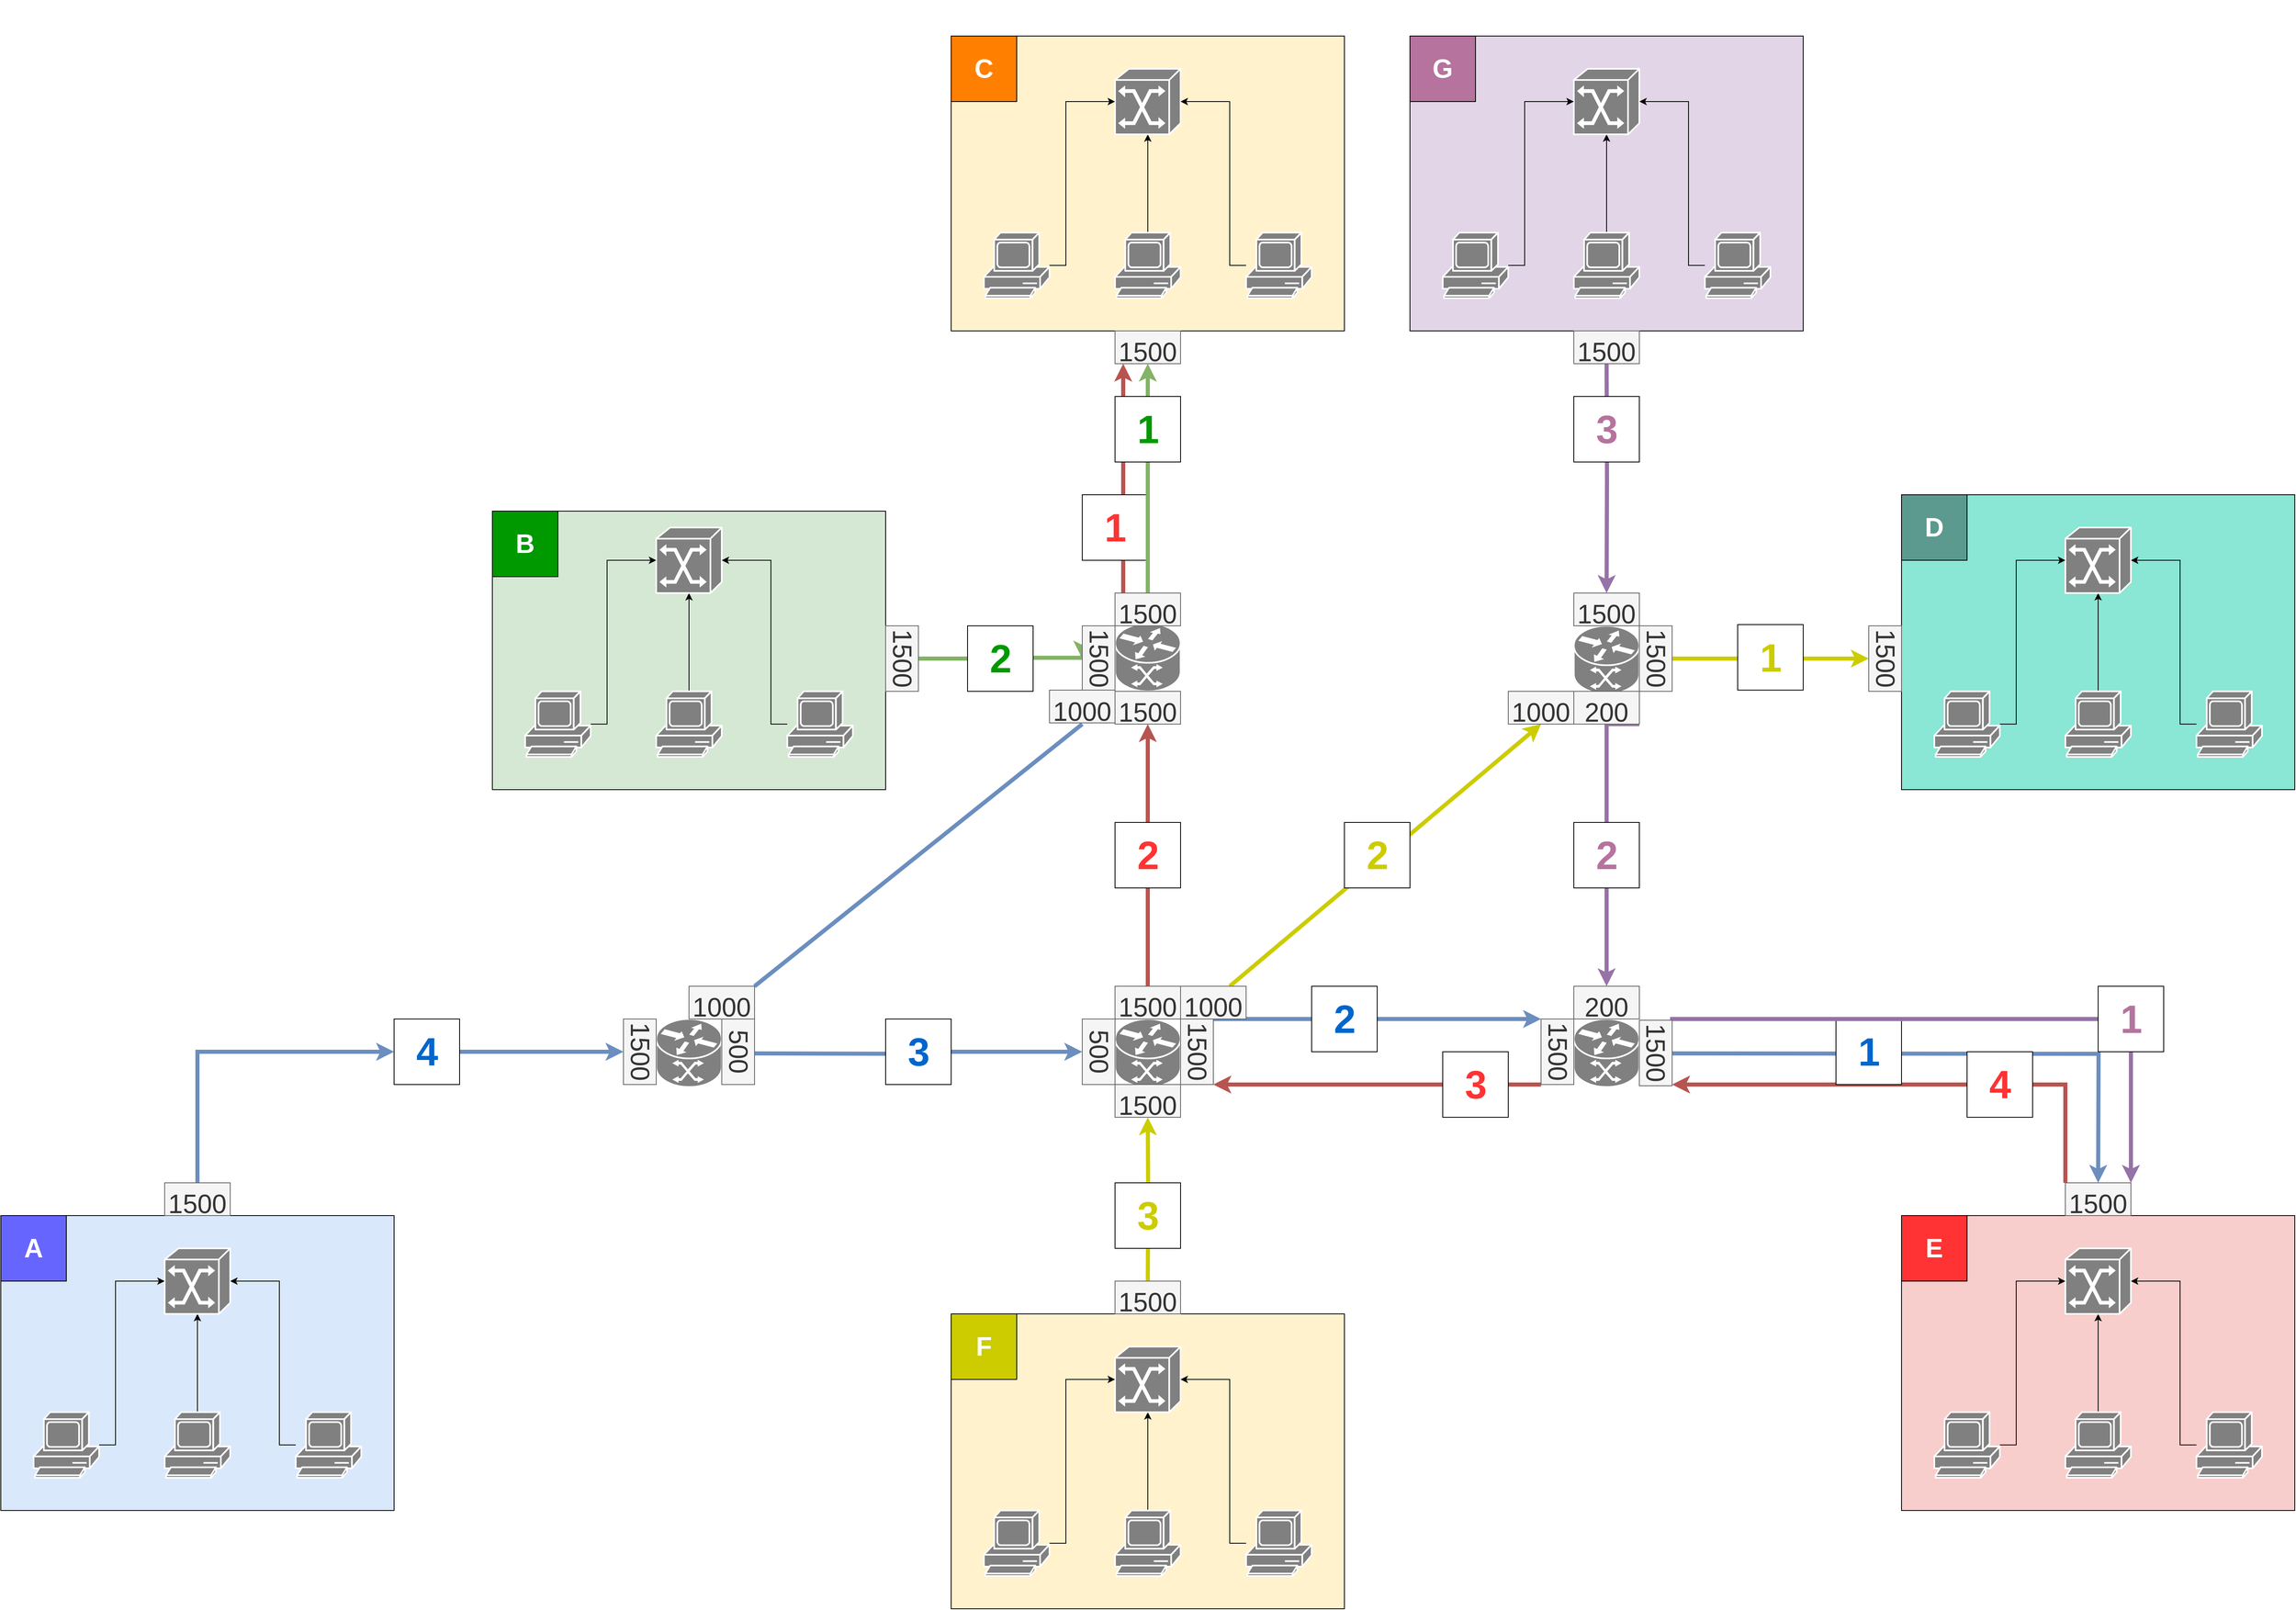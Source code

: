 <mxfile version="21.6.8" type="device">
  <diagram id="SBEfdyE0XhPzJmjpcf7U" name="Page-1">
    <mxGraphModel dx="3329" dy="3102" grid="1" gridSize="10" guides="1" tooltips="1" connect="1" arrows="1" fold="1" page="1" pageScale="1" pageWidth="1169" pageHeight="1654" math="1" shadow="0">
      <root>
        <mxCell id="0" />
        <mxCell id="1" parent="0" />
        <mxCell id="0-RnSp5-5QjJDLLLA93T-279" style="edgeStyle=orthogonalEdgeStyle;rounded=0;orthogonalLoop=1;jettySize=auto;html=1;entryX=0.5;entryY=1;entryDx=0;entryDy=0;strokeColor=#CCCC00;strokeWidth=5;fontSize=32;fontColor=#CCCC00;endArrow=classic;endFill=1;" parent="1" target="0-RnSp5-5QjJDLLLA93T-237" edge="1">
          <mxGeometry relative="1" as="geometry">
            <mxPoint x="400" y="440" as="sourcePoint" />
          </mxGeometry>
        </mxCell>
        <mxCell id="0-RnSp5-5QjJDLLLA93T-274" style="edgeStyle=orthogonalEdgeStyle;rounded=0;orthogonalLoop=1;jettySize=auto;html=1;exitX=1;exitY=1;exitDx=0;exitDy=0;entryX=1;entryY=0;entryDx=0;entryDy=0;strokeColor=#b85450;strokeWidth=5;fontSize=32;fontColor=#CCCC00;endArrow=classic;endFill=1;fillColor=#f8cecc;" parent="1" source="0-RnSp5-5QjJDLLLA93T-273" target="0-RnSp5-5QjJDLLLA93T-196" edge="1">
          <mxGeometry relative="1" as="geometry">
            <Array as="points">
              <mxPoint x="700" y="200" />
              <mxPoint x="700" y="200" />
            </Array>
          </mxGeometry>
        </mxCell>
        <mxCell id="0-RnSp5-5QjJDLLLA93T-215" style="edgeStyle=orthogonalEdgeStyle;rounded=0;orthogonalLoop=1;jettySize=auto;html=1;entryX=0;entryY=0.5;entryDx=0;entryDy=0;strokeWidth=5;fontSize=32;fontColor=#B5739D;fillColor=#dae8fc;strokeColor=#6c8ebf;" parent="1" target="0-RnSp5-5QjJDLLLA93T-82" edge="1">
          <mxGeometry relative="1" as="geometry">
            <mxPoint x="-760" y="320" as="sourcePoint" />
            <Array as="points">
              <mxPoint x="-760" y="160" />
            </Array>
          </mxGeometry>
        </mxCell>
        <mxCell id="0-RnSp5-5QjJDLLLA93T-32" value="" style="rounded=0;whiteSpace=wrap;html=1;strokeColor=#000000;fillColor=#dae8fc;" parent="1" vertex="1">
          <mxGeometry x="-1000" y="360" width="480" height="360" as="geometry" />
        </mxCell>
        <mxCell id="0-RnSp5-5QjJDLLLA93T-216" style="edgeStyle=orthogonalEdgeStyle;rounded=0;orthogonalLoop=1;jettySize=auto;html=1;entryX=0.5;entryY=1;entryDx=0;entryDy=0;strokeWidth=5;fontSize=32;fontColor=#B5739D;fillColor=#dae8fc;strokeColor=#6c8ebf;" parent="1" source="0-RnSp5-5QjJDLLLA93T-82" target="0-RnSp5-5QjJDLLLA93T-214" edge="1">
          <mxGeometry relative="1" as="geometry" />
        </mxCell>
        <mxCell id="0-RnSp5-5QjJDLLLA93T-82" value="" style="rounded=0;whiteSpace=wrap;html=1;fontSize=48;" parent="1" vertex="1">
          <mxGeometry x="-520" y="120" width="80" height="80" as="geometry" />
        </mxCell>
        <mxCell id="0-RnSp5-5QjJDLLLA93T-13" style="edgeStyle=orthogonalEdgeStyle;rounded=0;orthogonalLoop=1;jettySize=auto;html=1;entryX=0.5;entryY=1;entryDx=0;entryDy=0;entryPerimeter=0;" parent="1" source="0-RnSp5-5QjJDLLLA93T-8" target="0-RnSp5-5QjJDLLLA93T-10" edge="1">
          <mxGeometry relative="1" as="geometry" />
        </mxCell>
        <mxCell id="0-RnSp5-5QjJDLLLA93T-8" value="" style="shape=mxgraph.cisco.computers_and_peripherals.pc;sketch=0;html=1;pointerEvents=1;dashed=0;fillColor=#808080;strokeColor=#ffffff;strokeWidth=2;verticalLabelPosition=bottom;verticalAlign=top;align=center;outlineConnect=0;" parent="1" vertex="1">
          <mxGeometry x="-800" y="600" width="80" height="80" as="geometry" />
        </mxCell>
        <mxCell id="0-RnSp5-5QjJDLLLA93T-15" style="edgeStyle=orthogonalEdgeStyle;rounded=0;orthogonalLoop=1;jettySize=auto;html=1;fillColor=#dae8fc;strokeColor=#6c8ebf;strokeWidth=5;entryX=0.5;entryY=1;entryDx=0;entryDy=0;" parent="1" target="0-RnSp5-5QjJDLLLA93T-219" edge="1">
          <mxGeometry relative="1" as="geometry">
            <mxPoint x="-80" y="162" as="sourcePoint" />
            <mxPoint x="320" y="160" as="targetPoint" />
          </mxGeometry>
        </mxCell>
        <mxCell id="0-RnSp5-5QjJDLLLA93T-9" value="" style="shape=mxgraph.cisco.routers.atm_router;sketch=0;html=1;pointerEvents=1;dashed=0;fillColor=#808080;strokeColor=#ffffff;strokeWidth=2;verticalLabelPosition=bottom;verticalAlign=top;align=center;outlineConnect=0;" parent="1" vertex="1">
          <mxGeometry x="-200" y="120" width="80" height="83" as="geometry" />
        </mxCell>
        <mxCell id="0-RnSp5-5QjJDLLLA93T-10" value="" style="shape=mxgraph.cisco.switches.atm_switch;sketch=0;html=1;pointerEvents=1;dashed=0;fillColor=#808080;strokeColor=#ffffff;strokeWidth=2;verticalLabelPosition=bottom;verticalAlign=top;align=center;outlineConnect=0;" parent="1" vertex="1">
          <mxGeometry x="-800" y="400" width="80" height="80" as="geometry" />
        </mxCell>
        <mxCell id="0-RnSp5-5QjJDLLLA93T-14" value="" style="shape=mxgraph.cisco.routers.atm_router;sketch=0;html=1;pointerEvents=1;dashed=0;fillColor=#808080;strokeColor=#ffffff;strokeWidth=2;verticalLabelPosition=bottom;verticalAlign=top;align=center;outlineConnect=0;" parent="1" vertex="1">
          <mxGeometry x="360" y="120" width="80" height="83" as="geometry" />
        </mxCell>
        <mxCell id="0-RnSp5-5QjJDLLLA93T-20" value="" style="shape=mxgraph.cisco.routers.atm_router;sketch=0;html=1;pointerEvents=1;dashed=0;fillColor=#808080;strokeColor=#ffffff;strokeWidth=2;verticalLabelPosition=bottom;verticalAlign=top;align=center;outlineConnect=0;" parent="1" vertex="1">
          <mxGeometry x="920" y="120" width="80" height="83" as="geometry" />
        </mxCell>
        <mxCell id="0-RnSp5-5QjJDLLLA93T-29" style="edgeStyle=orthogonalEdgeStyle;rounded=0;orthogonalLoop=1;jettySize=auto;html=1;entryX=1;entryY=0.5;entryDx=0;entryDy=0;entryPerimeter=0;" parent="1" source="0-RnSp5-5QjJDLLLA93T-28" target="0-RnSp5-5QjJDLLLA93T-10" edge="1">
          <mxGeometry relative="1" as="geometry">
            <Array as="points">
              <mxPoint x="-660" y="640" />
              <mxPoint x="-660" y="440" />
            </Array>
          </mxGeometry>
        </mxCell>
        <mxCell id="0-RnSp5-5QjJDLLLA93T-28" value="" style="shape=mxgraph.cisco.computers_and_peripherals.pc;sketch=0;html=1;pointerEvents=1;dashed=0;fillColor=#808080;strokeColor=#ffffff;strokeWidth=2;verticalLabelPosition=bottom;verticalAlign=top;align=center;outlineConnect=0;" parent="1" vertex="1">
          <mxGeometry x="-640" y="600" width="80" height="80" as="geometry" />
        </mxCell>
        <mxCell id="0-RnSp5-5QjJDLLLA93T-30" style="edgeStyle=orthogonalEdgeStyle;rounded=0;orthogonalLoop=1;jettySize=auto;html=1;entryX=0;entryY=0.5;entryDx=0;entryDy=0;entryPerimeter=0;" parent="1" source="0-RnSp5-5QjJDLLLA93T-31" target="0-RnSp5-5QjJDLLLA93T-10" edge="1">
          <mxGeometry relative="1" as="geometry">
            <mxPoint x="-1040.0" y="440" as="targetPoint" />
            <Array as="points">
              <mxPoint x="-860" y="640" />
              <mxPoint x="-860" y="440" />
            </Array>
          </mxGeometry>
        </mxCell>
        <mxCell id="0-RnSp5-5QjJDLLLA93T-31" value="" style="shape=mxgraph.cisco.computers_and_peripherals.pc;sketch=0;html=1;pointerEvents=1;dashed=0;fillColor=#808080;strokeColor=#ffffff;strokeWidth=2;verticalLabelPosition=bottom;verticalAlign=top;align=center;outlineConnect=0;" parent="1" vertex="1">
          <mxGeometry x="-960" y="600" width="80" height="80" as="geometry" />
        </mxCell>
        <mxCell id="0-RnSp5-5QjJDLLLA93T-33" value="&lt;font color=&quot;#ffffff&quot; style=&quot;font-size: 32px;&quot;&gt;&lt;b&gt;A&lt;/b&gt;&lt;/font&gt;" style="rounded=0;whiteSpace=wrap;html=1;strokeColor=#000000;fillColor=#6666FF;" parent="1" vertex="1">
          <mxGeometry x="-1000" y="360" width="80" height="80" as="geometry" />
        </mxCell>
        <mxCell id="0-RnSp5-5QjJDLLLA93T-35" value="R" style="text;html=1;strokeColor=none;fillColor=none;align=center;verticalAlign=middle;whiteSpace=wrap;rounded=0;fontSize=32;fontColor=#FFFFFF;" parent="1" vertex="1">
          <mxGeometry x="-110" y="-540" width="60" height="30" as="geometry" />
        </mxCell>
        <mxCell id="0-RnSp5-5QjJDLLLA93T-185" style="edgeStyle=orthogonalEdgeStyle;rounded=0;orthogonalLoop=1;jettySize=auto;html=1;strokeWidth=5;fontSize=32;fontColor=#000000;fillColor=#d5e8d4;strokeColor=#82b366;exitX=0.5;exitY=0;exitDx=0;exitDy=0;" parent="1" source="0-RnSp5-5QjJDLLLA93T-283" edge="1">
          <mxGeometry relative="1" as="geometry">
            <mxPoint x="130" y="-320" as="sourcePoint" />
            <mxPoint x="320" y="-320" as="targetPoint" />
            <Array as="points">
              <mxPoint x="220" y="-320" />
              <mxPoint x="320" y="-321" />
            </Array>
          </mxGeometry>
        </mxCell>
        <mxCell id="0-RnSp5-5QjJDLLLA93T-41" value="" style="rounded=0;whiteSpace=wrap;html=1;strokeColor=#000000;fillColor=#d5e8d4;" parent="1" vertex="1">
          <mxGeometry x="-400" y="-500" width="480" height="340" as="geometry" />
        </mxCell>
        <mxCell id="0-RnSp5-5QjJDLLLA93T-42" style="edgeStyle=orthogonalEdgeStyle;rounded=0;orthogonalLoop=1;jettySize=auto;html=1;entryX=0.5;entryY=1;entryDx=0;entryDy=0;entryPerimeter=0;" parent="1" source="0-RnSp5-5QjJDLLLA93T-43" target="0-RnSp5-5QjJDLLLA93T-44" edge="1">
          <mxGeometry relative="1" as="geometry" />
        </mxCell>
        <mxCell id="0-RnSp5-5QjJDLLLA93T-43" value="" style="shape=mxgraph.cisco.computers_and_peripherals.pc;sketch=0;html=1;pointerEvents=1;dashed=0;fillColor=#808080;strokeColor=#ffffff;strokeWidth=2;verticalLabelPosition=bottom;verticalAlign=top;align=center;outlineConnect=0;" parent="1" vertex="1">
          <mxGeometry x="-200" y="-280" width="80" height="80" as="geometry" />
        </mxCell>
        <mxCell id="0-RnSp5-5QjJDLLLA93T-44" value="" style="shape=mxgraph.cisco.switches.atm_switch;sketch=0;html=1;pointerEvents=1;dashed=0;fillColor=#808080;strokeColor=#ffffff;strokeWidth=2;verticalLabelPosition=bottom;verticalAlign=top;align=center;outlineConnect=0;" parent="1" vertex="1">
          <mxGeometry x="-200" y="-480" width="80" height="80" as="geometry" />
        </mxCell>
        <mxCell id="0-RnSp5-5QjJDLLLA93T-45" style="edgeStyle=orthogonalEdgeStyle;rounded=0;orthogonalLoop=1;jettySize=auto;html=1;entryX=1;entryY=0.5;entryDx=0;entryDy=0;entryPerimeter=0;" parent="1" source="0-RnSp5-5QjJDLLLA93T-46" target="0-RnSp5-5QjJDLLLA93T-44" edge="1">
          <mxGeometry relative="1" as="geometry">
            <Array as="points">
              <mxPoint x="-60" y="-240" />
              <mxPoint x="-60" y="-440" />
            </Array>
          </mxGeometry>
        </mxCell>
        <mxCell id="0-RnSp5-5QjJDLLLA93T-46" value="" style="shape=mxgraph.cisco.computers_and_peripherals.pc;sketch=0;html=1;pointerEvents=1;dashed=0;fillColor=#808080;strokeColor=#ffffff;strokeWidth=2;verticalLabelPosition=bottom;verticalAlign=top;align=center;outlineConnect=0;" parent="1" vertex="1">
          <mxGeometry x="-40" y="-280" width="80" height="80" as="geometry" />
        </mxCell>
        <mxCell id="0-RnSp5-5QjJDLLLA93T-47" style="edgeStyle=orthogonalEdgeStyle;rounded=0;orthogonalLoop=1;jettySize=auto;html=1;entryX=0;entryY=0.5;entryDx=0;entryDy=0;entryPerimeter=0;" parent="1" source="0-RnSp5-5QjJDLLLA93T-48" target="0-RnSp5-5QjJDLLLA93T-44" edge="1">
          <mxGeometry relative="1" as="geometry">
            <mxPoint x="-440.0" y="-440" as="targetPoint" />
            <Array as="points">
              <mxPoint x="-260" y="-240" />
              <mxPoint x="-260" y="-440" />
            </Array>
          </mxGeometry>
        </mxCell>
        <mxCell id="0-RnSp5-5QjJDLLLA93T-48" value="" style="shape=mxgraph.cisco.computers_and_peripherals.pc;sketch=0;html=1;pointerEvents=1;dashed=0;fillColor=#808080;strokeColor=#ffffff;strokeWidth=2;verticalLabelPosition=bottom;verticalAlign=top;align=center;outlineConnect=0;" parent="1" vertex="1">
          <mxGeometry x="-360" y="-280" width="80" height="80" as="geometry" />
        </mxCell>
        <mxCell id="0-RnSp5-5QjJDLLLA93T-49" value="&lt;font color=&quot;#ffffff&quot; style=&quot;font-size: 32px;&quot;&gt;&lt;b&gt;B&lt;/b&gt;&lt;/font&gt;" style="rounded=0;whiteSpace=wrap;html=1;strokeColor=#000000;fillColor=#009900;" parent="1" vertex="1">
          <mxGeometry x="-400" y="-500" width="80" height="80" as="geometry" />
        </mxCell>
        <mxCell id="0-RnSp5-5QjJDLLLA93T-64" value="" style="rounded=0;whiteSpace=wrap;html=1;strokeColor=default;fillColor=#f8cecc;" parent="1" vertex="1">
          <mxGeometry x="1320" y="360" width="480" height="360" as="geometry" />
        </mxCell>
        <mxCell id="0-RnSp5-5QjJDLLLA93T-65" style="edgeStyle=orthogonalEdgeStyle;rounded=0;orthogonalLoop=1;jettySize=auto;html=1;entryX=0.5;entryY=1;entryDx=0;entryDy=0;entryPerimeter=0;" parent="1" source="0-RnSp5-5QjJDLLLA93T-66" target="0-RnSp5-5QjJDLLLA93T-67" edge="1">
          <mxGeometry relative="1" as="geometry" />
        </mxCell>
        <mxCell id="0-RnSp5-5QjJDLLLA93T-66" value="" style="shape=mxgraph.cisco.computers_and_peripherals.pc;sketch=0;html=1;pointerEvents=1;dashed=0;fillColor=#808080;strokeColor=#ffffff;strokeWidth=2;verticalLabelPosition=bottom;verticalAlign=top;align=center;outlineConnect=0;" parent="1" vertex="1">
          <mxGeometry x="1520" y="600" width="80" height="80" as="geometry" />
        </mxCell>
        <mxCell id="0-RnSp5-5QjJDLLLA93T-97" style="edgeStyle=orthogonalEdgeStyle;rounded=0;orthogonalLoop=1;jettySize=auto;html=1;strokeWidth=5;fontSize=48;fontColor=#009900;fillColor=#f8cecc;strokeColor=#b85450;" parent="1" edge="1">
          <mxGeometry relative="1" as="geometry">
            <mxPoint x="1040" y="200" as="targetPoint" />
            <mxPoint x="1520" y="320" as="sourcePoint" />
            <Array as="points">
              <mxPoint x="1520" y="200" />
            </Array>
          </mxGeometry>
        </mxCell>
        <mxCell id="0-RnSp5-5QjJDLLLA93T-67" value="" style="shape=mxgraph.cisco.switches.atm_switch;sketch=0;html=1;pointerEvents=1;dashed=0;fillColor=#808080;strokeColor=#ffffff;strokeWidth=2;verticalLabelPosition=bottom;verticalAlign=top;align=center;outlineConnect=0;" parent="1" vertex="1">
          <mxGeometry x="1520" y="400" width="80" height="80" as="geometry" />
        </mxCell>
        <mxCell id="0-RnSp5-5QjJDLLLA93T-68" style="edgeStyle=orthogonalEdgeStyle;rounded=0;orthogonalLoop=1;jettySize=auto;html=1;entryX=1;entryY=0.5;entryDx=0;entryDy=0;entryPerimeter=0;" parent="1" source="0-RnSp5-5QjJDLLLA93T-69" target="0-RnSp5-5QjJDLLLA93T-67" edge="1">
          <mxGeometry relative="1" as="geometry">
            <Array as="points">
              <mxPoint x="1660" y="640" />
              <mxPoint x="1660" y="440" />
            </Array>
          </mxGeometry>
        </mxCell>
        <mxCell id="0-RnSp5-5QjJDLLLA93T-69" value="" style="shape=mxgraph.cisco.computers_and_peripherals.pc;sketch=0;html=1;pointerEvents=1;dashed=0;fillColor=#808080;strokeColor=#ffffff;strokeWidth=2;verticalLabelPosition=bottom;verticalAlign=top;align=center;outlineConnect=0;" parent="1" vertex="1">
          <mxGeometry x="1680" y="600" width="80" height="80" as="geometry" />
        </mxCell>
        <mxCell id="0-RnSp5-5QjJDLLLA93T-70" style="edgeStyle=orthogonalEdgeStyle;rounded=0;orthogonalLoop=1;jettySize=auto;html=1;entryX=0;entryY=0.5;entryDx=0;entryDy=0;entryPerimeter=0;" parent="1" source="0-RnSp5-5QjJDLLLA93T-71" target="0-RnSp5-5QjJDLLLA93T-67" edge="1">
          <mxGeometry relative="1" as="geometry">
            <mxPoint x="1280.0" y="440" as="targetPoint" />
            <Array as="points">
              <mxPoint x="1460" y="640" />
              <mxPoint x="1460" y="440" />
            </Array>
          </mxGeometry>
        </mxCell>
        <mxCell id="0-RnSp5-5QjJDLLLA93T-71" value="" style="shape=mxgraph.cisco.computers_and_peripherals.pc;sketch=0;html=1;pointerEvents=1;dashed=0;fillColor=#808080;strokeColor=#ffffff;strokeWidth=2;verticalLabelPosition=bottom;verticalAlign=top;align=center;outlineConnect=0;" parent="1" vertex="1">
          <mxGeometry x="1360" y="600" width="80" height="80" as="geometry" />
        </mxCell>
        <mxCell id="0-RnSp5-5QjJDLLLA93T-72" value="&lt;font color=&quot;#ffffff&quot; style=&quot;font-size: 32px;&quot;&gt;&lt;b&gt;E&lt;/b&gt;&lt;/font&gt;" style="rounded=0;whiteSpace=wrap;html=1;strokeColor=#000000;fillColor=#FF3333;" parent="1" vertex="1">
          <mxGeometry x="1320" y="360" width="80" height="80" as="geometry" />
        </mxCell>
        <mxCell id="0-RnSp5-5QjJDLLLA93T-74" style="edgeStyle=orthogonalEdgeStyle;rounded=0;orthogonalLoop=1;jettySize=auto;html=1;fontSize=24;fontColor=#000000;strokeWidth=5;fillColor=#dae8fc;strokeColor=#6c8ebf;" parent="1" edge="1">
          <mxGeometry relative="1" as="geometry">
            <mxPoint x="1040" y="162" as="sourcePoint" />
            <mxPoint x="1560" y="320" as="targetPoint" />
          </mxGeometry>
        </mxCell>
        <mxCell id="0-RnSp5-5QjJDLLLA93T-81" value="&lt;font color=&quot;#0066cc&quot; style=&quot;font-size: 48px;&quot;&gt;&lt;b&gt;4&lt;/b&gt;&lt;/font&gt;" style="text;html=1;align=center;verticalAlign=middle;resizable=0;points=[];autosize=1;strokeColor=none;fillColor=none;fontSize=24;fontColor=#000000;" parent="1" vertex="1">
          <mxGeometry x="-505" y="125" width="50" height="70" as="geometry" />
        </mxCell>
        <mxCell id="0-RnSp5-5QjJDLLLA93T-85" value="" style="rounded=0;whiteSpace=wrap;html=1;fontSize=48;" parent="1" vertex="1">
          <mxGeometry x="80" y="120" width="80" height="80" as="geometry" />
        </mxCell>
        <mxCell id="0-RnSp5-5QjJDLLLA93T-86" value="&lt;font color=&quot;#0066cc&quot; style=&quot;font-size: 48px;&quot;&gt;&lt;b&gt;3&lt;/b&gt;&lt;/font&gt;" style="text;html=1;align=center;verticalAlign=middle;resizable=0;points=[];autosize=1;strokeColor=none;fillColor=none;fontSize=24;fontColor=#000000;" parent="1" vertex="1">
          <mxGeometry x="95" y="125" width="50" height="70" as="geometry" />
        </mxCell>
        <mxCell id="0-RnSp5-5QjJDLLLA93T-106" value="" style="group" parent="1" vertex="1" connectable="0">
          <mxGeometry x="1400" y="160" width="80" height="80" as="geometry" />
        </mxCell>
        <mxCell id="0-RnSp5-5QjJDLLLA93T-107" value="" style="rounded=0;whiteSpace=wrap;html=1;fontSize=48;" parent="0-RnSp5-5QjJDLLLA93T-106" vertex="1">
          <mxGeometry width="80" height="80" as="geometry" />
        </mxCell>
        <mxCell id="0-RnSp5-5QjJDLLLA93T-108" value="&lt;font color=&quot;#ff3333&quot; style=&quot;font-size: 48px;&quot;&gt;&lt;b style=&quot;&quot;&gt;4&lt;/b&gt;&lt;/font&gt;" style="text;html=1;align=center;verticalAlign=middle;resizable=0;points=[];autosize=1;strokeColor=none;fillColor=none;fontSize=24;fontColor=#000000;" parent="0-RnSp5-5QjJDLLLA93T-106" vertex="1">
          <mxGeometry x="15" y="5" width="50" height="70" as="geometry" />
        </mxCell>
        <mxCell id="0-RnSp5-5QjJDLLLA93T-109" value="" style="group" parent="1" vertex="1" connectable="0">
          <mxGeometry x="760" y="160" width="80" height="80" as="geometry" />
        </mxCell>
        <mxCell id="0-RnSp5-5QjJDLLLA93T-110" value="" style="rounded=0;whiteSpace=wrap;html=1;fontSize=48;" parent="0-RnSp5-5QjJDLLLA93T-109" vertex="1">
          <mxGeometry width="80" height="80" as="geometry" />
        </mxCell>
        <mxCell id="0-RnSp5-5QjJDLLLA93T-111" value="&lt;font color=&quot;#ff3333&quot; style=&quot;font-size: 48px;&quot;&gt;&lt;b style=&quot;&quot;&gt;3&lt;/b&gt;&lt;/font&gt;" style="text;html=1;align=center;verticalAlign=middle;resizable=0;points=[];autosize=1;strokeColor=none;fillColor=none;fontSize=24;fontColor=#000000;" parent="0-RnSp5-5QjJDLLLA93T-109" vertex="1">
          <mxGeometry x="15" y="5" width="50" height="70" as="geometry" />
        </mxCell>
        <mxCell id="0-RnSp5-5QjJDLLLA93T-285" style="edgeStyle=orthogonalEdgeStyle;rounded=0;orthogonalLoop=1;jettySize=auto;html=1;strokeColor=#9673a6;strokeWidth=5;fontSize=32;fontColor=#CCCC00;endArrow=classic;endFill=1;fillColor=#e1d5e7;" parent="1" target="0-RnSp5-5QjJDLLLA93T-199" edge="1">
          <mxGeometry relative="1" as="geometry">
            <mxPoint x="960" y="-680" as="sourcePoint" />
          </mxGeometry>
        </mxCell>
        <mxCell id="0-RnSp5-5QjJDLLLA93T-115" value="" style="rounded=0;whiteSpace=wrap;html=1;strokeColor=#000000;fillColor=#e1d5e7;" parent="1" vertex="1">
          <mxGeometry x="720" y="-1080" width="480" height="360" as="geometry" />
        </mxCell>
        <mxCell id="0-RnSp5-5QjJDLLLA93T-123" value="&lt;font color=&quot;#ffffff&quot; style=&quot;font-size: 32px;&quot;&gt;&lt;b&gt;G&lt;/b&gt;&lt;/font&gt;" style="rounded=0;whiteSpace=wrap;html=1;strokeColor=#000000;fillColor=#B5739D;" parent="1" vertex="1">
          <mxGeometry x="720" y="-1080" width="80" height="80" as="geometry" />
        </mxCell>
        <mxCell id="0-RnSp5-5QjJDLLLA93T-91" value="" style="rounded=0;whiteSpace=wrap;html=1;fontSize=48;" parent="1" vertex="1">
          <mxGeometry x="1240" y="120" width="80" height="80" as="geometry" />
        </mxCell>
        <mxCell id="0-RnSp5-5QjJDLLLA93T-92" value="&lt;font color=&quot;#0066cc&quot; style=&quot;font-size: 48px;&quot;&gt;&lt;b&gt;1&lt;/b&gt;&lt;/font&gt;" style="text;html=1;align=center;verticalAlign=middle;resizable=0;points=[];autosize=1;strokeColor=none;fillColor=none;fontSize=24;fontColor=#000000;" parent="1" vertex="1">
          <mxGeometry x="1255" y="125" width="50" height="70" as="geometry" />
        </mxCell>
        <mxCell id="0-RnSp5-5QjJDLLLA93T-153" value="500" style="rounded=0;whiteSpace=wrap;html=1;strokeColor=#666666;fontSize=32;fontColor=#333333;fillColor=#f5f5f5;rotation=90;" parent="1" vertex="1">
          <mxGeometry x="-140" y="140" width="80" height="40" as="geometry" />
        </mxCell>
        <mxCell id="0-RnSp5-5QjJDLLLA93T-175" style="edgeStyle=orthogonalEdgeStyle;rounded=0;orthogonalLoop=1;jettySize=auto;html=1;strokeWidth=5;fontSize=32;fontColor=#000000;fillColor=#f8cecc;strokeColor=#b85450;" parent="1" edge="1">
          <mxGeometry relative="1" as="geometry">
            <mxPoint x="400" y="80" as="sourcePoint" />
            <mxPoint x="400" y="-240" as="targetPoint" />
            <Array as="points">
              <mxPoint x="400" y="-160" />
            </Array>
          </mxGeometry>
        </mxCell>
        <mxCell id="0-RnSp5-5QjJDLLLA93T-156" value="&lt;span style=&quot;font-size: 48px;&quot;&gt;&lt;span style=&quot;font-size: 32px;&quot;&gt;1500&lt;/span&gt;&lt;/span&gt;" style="rounded=0;whiteSpace=wrap;html=1;fontSize=24;fillColor=#f5f5f5;fontColor=#333333;strokeColor=#666666;" parent="1" vertex="1">
          <mxGeometry x="360" y="80" width="80" height="40" as="geometry" />
        </mxCell>
        <mxCell id="0-RnSp5-5QjJDLLLA93T-176" style="edgeStyle=orthogonalEdgeStyle;rounded=0;orthogonalLoop=1;jettySize=auto;html=1;strokeWidth=5;fontSize=32;fontColor=#000000;fillColor=#f8cecc;strokeColor=#b85450;" parent="1" edge="1">
          <mxGeometry relative="1" as="geometry">
            <mxPoint x="370" y="-400" as="sourcePoint" />
            <mxPoint x="370" y="-680" as="targetPoint" />
          </mxGeometry>
        </mxCell>
        <mxCell id="0-RnSp5-5QjJDLLLA93T-163" value="" style="shape=mxgraph.cisco.routers.atm_router;sketch=0;html=1;pointerEvents=1;dashed=0;fillColor=#808080;strokeColor=#ffffff;strokeWidth=2;verticalLabelPosition=bottom;verticalAlign=top;align=center;outlineConnect=0;" parent="1" vertex="1">
          <mxGeometry x="360" y="-363" width="80" height="83" as="geometry" />
        </mxCell>
        <mxCell id="0-RnSp5-5QjJDLLLA93T-164" value="R" style="text;html=1;strokeColor=none;fillColor=none;align=center;verticalAlign=middle;whiteSpace=wrap;rounded=0;fontSize=32;fontColor=#FFFFFF;" parent="1" vertex="1">
          <mxGeometry x="410" y="-1120" width="60" height="30" as="geometry" />
        </mxCell>
        <mxCell id="0-RnSp5-5QjJDLLLA93T-165" value="" style="rounded=0;whiteSpace=wrap;html=1;strokeColor=#000000;fillColor=#fff2cc;" parent="1" vertex="1">
          <mxGeometry x="160" y="-1080" width="480" height="360" as="geometry" />
        </mxCell>
        <mxCell id="0-RnSp5-5QjJDLLLA93T-166" style="edgeStyle=orthogonalEdgeStyle;rounded=0;orthogonalLoop=1;jettySize=auto;html=1;entryX=0.5;entryY=1;entryDx=0;entryDy=0;entryPerimeter=0;" parent="1" source="0-RnSp5-5QjJDLLLA93T-167" target="0-RnSp5-5QjJDLLLA93T-168" edge="1">
          <mxGeometry relative="1" as="geometry" />
        </mxCell>
        <mxCell id="0-RnSp5-5QjJDLLLA93T-167" value="" style="shape=mxgraph.cisco.computers_and_peripherals.pc;sketch=0;html=1;pointerEvents=1;dashed=0;fillColor=#808080;strokeColor=#ffffff;strokeWidth=2;verticalLabelPosition=bottom;verticalAlign=top;align=center;outlineConnect=0;" parent="1" vertex="1">
          <mxGeometry x="360" y="-840" width="80" height="80" as="geometry" />
        </mxCell>
        <mxCell id="0-RnSp5-5QjJDLLLA93T-168" value="" style="shape=mxgraph.cisco.switches.atm_switch;sketch=0;html=1;pointerEvents=1;dashed=0;fillColor=#808080;strokeColor=#ffffff;strokeWidth=2;verticalLabelPosition=bottom;verticalAlign=top;align=center;outlineConnect=0;" parent="1" vertex="1">
          <mxGeometry x="360" y="-1040" width="80" height="80" as="geometry" />
        </mxCell>
        <mxCell id="0-RnSp5-5QjJDLLLA93T-169" style="edgeStyle=orthogonalEdgeStyle;rounded=0;orthogonalLoop=1;jettySize=auto;html=1;entryX=1;entryY=0.5;entryDx=0;entryDy=0;entryPerimeter=0;" parent="1" source="0-RnSp5-5QjJDLLLA93T-170" target="0-RnSp5-5QjJDLLLA93T-168" edge="1">
          <mxGeometry relative="1" as="geometry">
            <Array as="points">
              <mxPoint x="500" y="-800" />
              <mxPoint x="500" y="-1000" />
            </Array>
          </mxGeometry>
        </mxCell>
        <mxCell id="0-RnSp5-5QjJDLLLA93T-170" value="" style="shape=mxgraph.cisco.computers_and_peripherals.pc;sketch=0;html=1;pointerEvents=1;dashed=0;fillColor=#808080;strokeColor=#ffffff;strokeWidth=2;verticalLabelPosition=bottom;verticalAlign=top;align=center;outlineConnect=0;" parent="1" vertex="1">
          <mxGeometry x="520" y="-840" width="80" height="80" as="geometry" />
        </mxCell>
        <mxCell id="0-RnSp5-5QjJDLLLA93T-171" style="edgeStyle=orthogonalEdgeStyle;rounded=0;orthogonalLoop=1;jettySize=auto;html=1;entryX=0;entryY=0.5;entryDx=0;entryDy=0;entryPerimeter=0;" parent="1" source="0-RnSp5-5QjJDLLLA93T-172" target="0-RnSp5-5QjJDLLLA93T-168" edge="1">
          <mxGeometry relative="1" as="geometry">
            <mxPoint x="120.0" y="-1000" as="targetPoint" />
            <Array as="points">
              <mxPoint x="300" y="-800" />
              <mxPoint x="300" y="-1000" />
            </Array>
          </mxGeometry>
        </mxCell>
        <mxCell id="0-RnSp5-5QjJDLLLA93T-172" value="" style="shape=mxgraph.cisco.computers_and_peripherals.pc;sketch=0;html=1;pointerEvents=1;dashed=0;fillColor=#808080;strokeColor=#ffffff;strokeWidth=2;verticalLabelPosition=bottom;verticalAlign=top;align=center;outlineConnect=0;" parent="1" vertex="1">
          <mxGeometry x="200" y="-840" width="80" height="80" as="geometry" />
        </mxCell>
        <mxCell id="0-RnSp5-5QjJDLLLA93T-173" value="&lt;font color=&quot;#ffffff&quot;&gt;&lt;span style=&quot;font-size: 32px;&quot;&gt;&lt;b&gt;C&lt;/b&gt;&lt;/span&gt;&lt;/font&gt;" style="rounded=0;whiteSpace=wrap;html=1;strokeColor=#000000;fillColor=#FF8000;" parent="1" vertex="1">
          <mxGeometry x="160" y="-1080" width="80" height="80" as="geometry" />
        </mxCell>
        <mxCell id="0-RnSp5-5QjJDLLLA93T-177" value="" style="group" parent="1" vertex="1" connectable="0">
          <mxGeometry x="360" y="-120" width="80" height="80" as="geometry" />
        </mxCell>
        <mxCell id="0-RnSp5-5QjJDLLLA93T-178" value="" style="rounded=0;whiteSpace=wrap;html=1;fontSize=48;" parent="0-RnSp5-5QjJDLLLA93T-177" vertex="1">
          <mxGeometry width="80" height="80" as="geometry" />
        </mxCell>
        <mxCell id="0-RnSp5-5QjJDLLLA93T-179" value="&lt;font color=&quot;#ff3333&quot; style=&quot;font-size: 48px;&quot;&gt;&lt;b style=&quot;&quot;&gt;2&lt;/b&gt;&lt;/font&gt;" style="text;html=1;align=center;verticalAlign=middle;resizable=0;points=[];autosize=1;strokeColor=none;fillColor=none;fontSize=24;fontColor=#000000;" parent="0-RnSp5-5QjJDLLLA93T-177" vertex="1">
          <mxGeometry x="15" y="5" width="50" height="70" as="geometry" />
        </mxCell>
        <mxCell id="0-RnSp5-5QjJDLLLA93T-180" value="" style="group" parent="1" vertex="1" connectable="0">
          <mxGeometry x="320" y="-520" width="80" height="80" as="geometry" />
        </mxCell>
        <mxCell id="0-RnSp5-5QjJDLLLA93T-181" value="" style="rounded=0;whiteSpace=wrap;html=1;fontSize=48;" parent="0-RnSp5-5QjJDLLLA93T-180" vertex="1">
          <mxGeometry width="80" height="80" as="geometry" />
        </mxCell>
        <mxCell id="0-RnSp5-5QjJDLLLA93T-182" value="&lt;font color=&quot;#ff3333&quot; style=&quot;font-size: 48px;&quot;&gt;&lt;b style=&quot;&quot;&gt;1&lt;/b&gt;&lt;/font&gt;" style="text;html=1;align=center;verticalAlign=middle;resizable=0;points=[];autosize=1;strokeColor=none;fillColor=none;fontSize=24;fontColor=#000000;" parent="0-RnSp5-5QjJDLLLA93T-180" vertex="1">
          <mxGeometry x="15" y="5" width="50" height="70" as="geometry" />
        </mxCell>
        <mxCell id="0-RnSp5-5QjJDLLLA93T-188" style="edgeStyle=orthogonalEdgeStyle;rounded=0;orthogonalLoop=1;jettySize=auto;html=1;exitX=0.5;exitY=0;exitDx=0;exitDy=0;strokeWidth=5;fontSize=32;fontColor=#000000;fillColor=#d5e8d4;strokeColor=#82b366;" parent="1" source="0-RnSp5-5QjJDLLLA93T-183" edge="1">
          <mxGeometry relative="1" as="geometry">
            <mxPoint x="400" y="-680" as="targetPoint" />
          </mxGeometry>
        </mxCell>
        <mxCell id="0-RnSp5-5QjJDLLLA93T-183" value="&lt;span style=&quot;font-size: 48px;&quot;&gt;&lt;span style=&quot;font-size: 32px;&quot;&gt;1500&lt;/span&gt;&lt;/span&gt;" style="rounded=0;whiteSpace=wrap;html=1;fontSize=24;fillColor=#f5f5f5;fontColor=#333333;strokeColor=#666666;" parent="1" vertex="1">
          <mxGeometry x="360" y="-400" width="80" height="40" as="geometry" />
        </mxCell>
        <mxCell id="0-RnSp5-5QjJDLLLA93T-187" value="1500" style="rounded=0;whiteSpace=wrap;html=1;strokeColor=#666666;fontSize=32;fontColor=#333333;fillColor=#f5f5f5;rotation=90;" parent="1" vertex="1">
          <mxGeometry x="300" y="-340" width="80" height="40" as="geometry" />
        </mxCell>
        <mxCell id="0-RnSp5-5QjJDLLLA93T-189" value="" style="group" parent="1" vertex="1" connectable="0">
          <mxGeometry x="180" y="-360" width="80" height="80" as="geometry" />
        </mxCell>
        <mxCell id="0-RnSp5-5QjJDLLLA93T-190" value="" style="rounded=0;whiteSpace=wrap;html=1;fontSize=48;" parent="0-RnSp5-5QjJDLLLA93T-189" vertex="1">
          <mxGeometry width="80" height="80" as="geometry" />
        </mxCell>
        <mxCell id="0-RnSp5-5QjJDLLLA93T-191" value="&lt;font color=&quot;#009900&quot; style=&quot;font-size: 48px;&quot;&gt;&lt;b style=&quot;&quot;&gt;2&lt;/b&gt;&lt;/font&gt;" style="text;html=1;align=center;verticalAlign=middle;resizable=0;points=[];autosize=1;strokeColor=none;fillColor=none;fontSize=24;fontColor=#000000;" parent="0-RnSp5-5QjJDLLLA93T-189" vertex="1">
          <mxGeometry x="15" y="5" width="50" height="70" as="geometry" />
        </mxCell>
        <mxCell id="0-RnSp5-5QjJDLLLA93T-192" value="" style="group" parent="1" vertex="1" connectable="0">
          <mxGeometry x="360" y="-640" width="80" height="80" as="geometry" />
        </mxCell>
        <mxCell id="0-RnSp5-5QjJDLLLA93T-193" value="" style="rounded=0;whiteSpace=wrap;html=1;fontSize=48;" parent="0-RnSp5-5QjJDLLLA93T-192" vertex="1">
          <mxGeometry width="80" height="80" as="geometry" />
        </mxCell>
        <mxCell id="0-RnSp5-5QjJDLLLA93T-194" value="&lt;font color=&quot;#009900&quot; style=&quot;font-size: 48px;&quot;&gt;&lt;b style=&quot;&quot;&gt;1&lt;/b&gt;&lt;/font&gt;" style="text;html=1;align=center;verticalAlign=middle;resizable=0;points=[];autosize=1;strokeColor=none;fillColor=none;fontSize=24;fontColor=#000000;" parent="0-RnSp5-5QjJDLLLA93T-192" vertex="1">
          <mxGeometry x="15" y="5" width="50" height="70" as="geometry" />
        </mxCell>
        <mxCell id="0-RnSp5-5QjJDLLLA93T-204" style="edgeStyle=orthogonalEdgeStyle;rounded=0;orthogonalLoop=1;jettySize=auto;html=1;exitX=0;exitY=0;exitDx=0;exitDy=0;strokeWidth=5;fontSize=32;fontColor=#009900;fillColor=#e1d5e7;strokeColor=#9673a6;" parent="1" source="0-RnSp5-5QjJDLLLA93T-195" edge="1">
          <mxGeometry relative="1" as="geometry">
            <mxPoint x="1600" y="320" as="targetPoint" />
            <Array as="points">
              <mxPoint x="1600" y="120" />
            </Array>
          </mxGeometry>
        </mxCell>
        <mxCell id="0-RnSp5-5QjJDLLLA93T-195" value="1500" style="rounded=0;whiteSpace=wrap;html=1;strokeColor=#666666;fontSize=32;fontColor=#333333;fillColor=#f5f5f5;rotation=90;" parent="1" vertex="1">
          <mxGeometry x="980" y="141.5" width="80" height="40" as="geometry" />
        </mxCell>
        <mxCell id="0-RnSp5-5QjJDLLLA93T-277" style="edgeStyle=orthogonalEdgeStyle;rounded=0;orthogonalLoop=1;jettySize=auto;html=1;exitX=0;exitY=0;exitDx=0;exitDy=0;entryX=0;entryY=1;entryDx=0;entryDy=0;strokeColor=#6c8ebf;strokeWidth=5;fontSize=32;fontColor=#CCCC00;endArrow=classic;endFill=1;fillColor=#dae8fc;" parent="1" source="0-RnSp5-5QjJDLLLA93T-196" target="0-RnSp5-5QjJDLLLA93T-273" edge="1">
          <mxGeometry relative="1" as="geometry">
            <Array as="points">
              <mxPoint x="690" y="120" />
              <mxPoint x="690" y="120" />
            </Array>
          </mxGeometry>
        </mxCell>
        <mxCell id="0-RnSp5-5QjJDLLLA93T-196" value="1500" style="rounded=0;whiteSpace=wrap;html=1;strokeColor=#666666;fontSize=32;fontColor=#333333;fillColor=#f5f5f5;rotation=90;" parent="1" vertex="1">
          <mxGeometry x="420" y="140" width="80" height="40" as="geometry" />
        </mxCell>
        <mxCell id="0-RnSp5-5QjJDLLLA93T-197" value="" style="shape=mxgraph.cisco.routers.atm_router;sketch=0;html=1;pointerEvents=1;dashed=0;fillColor=#808080;strokeColor=#ffffff;strokeWidth=2;verticalLabelPosition=bottom;verticalAlign=top;align=center;outlineConnect=0;" parent="1" vertex="1">
          <mxGeometry x="920" y="-360" width="80" height="83" as="geometry" />
        </mxCell>
        <mxCell id="0-RnSp5-5QjJDLLLA93T-199" value="&lt;span style=&quot;font-size: 48px;&quot;&gt;&lt;span style=&quot;font-size: 32px;&quot;&gt;1500&lt;/span&gt;&lt;/span&gt;" style="rounded=0;whiteSpace=wrap;html=1;fontSize=24;fillColor=#f5f5f5;fontColor=#333333;strokeColor=#666666;" parent="1" vertex="1">
          <mxGeometry x="920" y="-400" width="80" height="40" as="geometry" />
        </mxCell>
        <mxCell id="0-RnSp5-5QjJDLLLA93T-201" value="&lt;span style=&quot;font-size: 48px;&quot;&gt;&lt;span style=&quot;font-size: 32px;&quot;&gt;200&lt;/span&gt;&lt;/span&gt;" style="rounded=0;whiteSpace=wrap;html=1;fontSize=24;fillColor=#f5f5f5;fontColor=#333333;strokeColor=#666666;" parent="1" vertex="1">
          <mxGeometry x="920" y="80" width="80" height="40" as="geometry" />
        </mxCell>
        <mxCell id="0-RnSp5-5QjJDLLLA93T-203" style="edgeStyle=orthogonalEdgeStyle;rounded=0;orthogonalLoop=1;jettySize=auto;html=1;exitX=1;exitY=1;exitDx=0;exitDy=0;strokeWidth=5;fontSize=32;fontColor=#009900;fillColor=#e1d5e7;strokeColor=#9673a6;" parent="1" source="0-RnSp5-5QjJDLLLA93T-202" edge="1">
          <mxGeometry relative="1" as="geometry">
            <mxPoint x="960" y="80" as="targetPoint" />
            <Array as="points">
              <mxPoint x="960" y="-240" />
              <mxPoint x="960" y="80" />
            </Array>
          </mxGeometry>
        </mxCell>
        <mxCell id="0-RnSp5-5QjJDLLLA93T-202" value="&lt;span style=&quot;font-size: 48px;&quot;&gt;&lt;span style=&quot;font-size: 32px;&quot;&gt;200&lt;/span&gt;&lt;/span&gt;" style="rounded=0;whiteSpace=wrap;html=1;fontSize=24;fillColor=#f5f5f5;fontColor=#333333;strokeColor=#666666;" parent="1" vertex="1">
          <mxGeometry x="920" y="-280" width="80" height="40" as="geometry" />
        </mxCell>
        <mxCell id="0-RnSp5-5QjJDLLLA93T-205" value="" style="group" parent="1" vertex="1" connectable="0">
          <mxGeometry x="920" y="-640" width="80" height="80" as="geometry" />
        </mxCell>
        <mxCell id="0-RnSp5-5QjJDLLLA93T-206" value="" style="rounded=0;whiteSpace=wrap;html=1;fontSize=48;" parent="0-RnSp5-5QjJDLLLA93T-205" vertex="1">
          <mxGeometry width="80" height="80" as="geometry" />
        </mxCell>
        <mxCell id="0-RnSp5-5QjJDLLLA93T-207" value="&lt;font color=&quot;#b5739d&quot; style=&quot;font-size: 48px;&quot;&gt;&lt;b style=&quot;&quot;&gt;3&lt;/b&gt;&lt;/font&gt;" style="text;html=1;align=center;verticalAlign=middle;resizable=0;points=[];autosize=1;strokeColor=none;fillColor=none;fontSize=24;fontColor=#000000;" parent="0-RnSp5-5QjJDLLLA93T-205" vertex="1">
          <mxGeometry x="15" y="5" width="50" height="70" as="geometry" />
        </mxCell>
        <mxCell id="0-RnSp5-5QjJDLLLA93T-208" value="" style="group" parent="1" vertex="1" connectable="0">
          <mxGeometry x="920" y="-120" width="80" height="80" as="geometry" />
        </mxCell>
        <mxCell id="0-RnSp5-5QjJDLLLA93T-209" value="" style="rounded=0;whiteSpace=wrap;html=1;fontSize=48;" parent="0-RnSp5-5QjJDLLLA93T-208" vertex="1">
          <mxGeometry width="80" height="80" as="geometry" />
        </mxCell>
        <mxCell id="0-RnSp5-5QjJDLLLA93T-210" value="&lt;font color=&quot;#b5739d&quot; style=&quot;font-size: 48px;&quot;&gt;&lt;b style=&quot;&quot;&gt;2&lt;/b&gt;&lt;/font&gt;" style="text;html=1;align=center;verticalAlign=middle;resizable=0;points=[];autosize=1;strokeColor=none;fillColor=none;fontSize=24;fontColor=#000000;" parent="0-RnSp5-5QjJDLLLA93T-208" vertex="1">
          <mxGeometry x="15" y="5" width="50" height="70" as="geometry" />
        </mxCell>
        <mxCell id="0-RnSp5-5QjJDLLLA93T-211" value="" style="group" parent="1" vertex="1" connectable="0">
          <mxGeometry x="1560" y="80" width="80" height="80" as="geometry" />
        </mxCell>
        <mxCell id="0-RnSp5-5QjJDLLLA93T-212" value="" style="rounded=0;whiteSpace=wrap;html=1;fontSize=48;" parent="0-RnSp5-5QjJDLLLA93T-211" vertex="1">
          <mxGeometry width="80" height="80" as="geometry" />
        </mxCell>
        <mxCell id="0-RnSp5-5QjJDLLLA93T-213" value="&lt;font color=&quot;#b5739d&quot; style=&quot;font-size: 48px;&quot;&gt;&lt;b style=&quot;&quot;&gt;1&lt;/b&gt;&lt;/font&gt;" style="text;html=1;align=center;verticalAlign=middle;resizable=0;points=[];autosize=1;strokeColor=none;fillColor=none;fontSize=24;fontColor=#000000;" parent="0-RnSp5-5QjJDLLLA93T-211" vertex="1">
          <mxGeometry x="15" y="5" width="50" height="70" as="geometry" />
        </mxCell>
        <mxCell id="0-RnSp5-5QjJDLLLA93T-214" value="1500" style="rounded=0;whiteSpace=wrap;html=1;strokeColor=#666666;fontSize=32;fontColor=#333333;fillColor=#f5f5f5;rotation=90;" parent="1" vertex="1">
          <mxGeometry x="-260" y="140" width="80" height="40" as="geometry" />
        </mxCell>
        <mxCell id="L5AipWE66xS1dO851Yee-9" style="rounded=0;orthogonalLoop=1;jettySize=auto;html=1;exitX=1;exitY=0;exitDx=0;exitDy=0;fillColor=#dae8fc;strokeColor=#6c8ebf;strokeWidth=5;endArrow=none;endFill=0;" edge="1" parent="1" source="0-RnSp5-5QjJDLLLA93T-217">
          <mxGeometry relative="1" as="geometry">
            <mxPoint x="320" y="-240" as="targetPoint" />
          </mxGeometry>
        </mxCell>
        <mxCell id="0-RnSp5-5QjJDLLLA93T-217" value="&lt;span style=&quot;font-size: 48px;&quot;&gt;&lt;span style=&quot;font-size: 32px;&quot;&gt;1000&lt;/span&gt;&lt;/span&gt;" style="rounded=0;whiteSpace=wrap;html=1;fontSize=24;fillColor=#f5f5f5;fontColor=#333333;strokeColor=#666666;" parent="1" vertex="1">
          <mxGeometry x="-160" y="80" width="80" height="40" as="geometry" />
        </mxCell>
        <mxCell id="0-RnSp5-5QjJDLLLA93T-219" value="500" style="rounded=0;whiteSpace=wrap;html=1;strokeColor=#666666;fontSize=32;fontColor=#333333;fillColor=#f5f5f5;rotation=90;" parent="1" vertex="1">
          <mxGeometry x="300" y="140" width="80" height="40" as="geometry" />
        </mxCell>
        <mxCell id="0-RnSp5-5QjJDLLLA93T-220" value="&lt;span style=&quot;font-size: 48px;&quot;&gt;&lt;span style=&quot;font-size: 32px;&quot;&gt;1500&lt;/span&gt;&lt;/span&gt;" style="rounded=0;whiteSpace=wrap;html=1;fontSize=24;fillColor=#f5f5f5;fontColor=#333333;strokeColor=#666666;" parent="1" vertex="1">
          <mxGeometry x="-800" y="320" width="80" height="40" as="geometry" />
        </mxCell>
        <mxCell id="0-RnSp5-5QjJDLLLA93T-237" value="&lt;span style=&quot;font-size: 48px;&quot;&gt;&lt;span style=&quot;font-size: 32px;&quot;&gt;1500&lt;/span&gt;&lt;/span&gt;" style="rounded=0;whiteSpace=wrap;html=1;fontSize=24;fillColor=#f5f5f5;fontColor=#333333;strokeColor=#666666;" parent="1" vertex="1">
          <mxGeometry x="360" y="200" width="80" height="40" as="geometry" />
        </mxCell>
        <mxCell id="0-RnSp5-5QjJDLLLA93T-239" value="R" style="text;html=1;strokeColor=none;fillColor=none;align=center;verticalAlign=middle;whiteSpace=wrap;rounded=0;fontSize=32;fontColor=#FFFFFF;" parent="1" vertex="1">
          <mxGeometry x="410" y="440" width="60" height="30" as="geometry" />
        </mxCell>
        <mxCell id="0-RnSp5-5QjJDLLLA93T-240" value="" style="rounded=0;whiteSpace=wrap;html=1;strokeColor=#000000;fillColor=#fff2cc;" parent="1" vertex="1">
          <mxGeometry x="160" y="480" width="480" height="360" as="geometry" />
        </mxCell>
        <mxCell id="0-RnSp5-5QjJDLLLA93T-241" style="edgeStyle=orthogonalEdgeStyle;rounded=0;orthogonalLoop=1;jettySize=auto;html=1;entryX=0.5;entryY=1;entryDx=0;entryDy=0;entryPerimeter=0;" parent="1" source="0-RnSp5-5QjJDLLLA93T-242" target="0-RnSp5-5QjJDLLLA93T-243" edge="1">
          <mxGeometry relative="1" as="geometry" />
        </mxCell>
        <mxCell id="0-RnSp5-5QjJDLLLA93T-242" value="" style="shape=mxgraph.cisco.computers_and_peripherals.pc;sketch=0;html=1;pointerEvents=1;dashed=0;fillColor=#808080;strokeColor=#ffffff;strokeWidth=2;verticalLabelPosition=bottom;verticalAlign=top;align=center;outlineConnect=0;" parent="1" vertex="1">
          <mxGeometry x="360" y="720" width="80" height="80" as="geometry" />
        </mxCell>
        <mxCell id="0-RnSp5-5QjJDLLLA93T-243" value="" style="shape=mxgraph.cisco.switches.atm_switch;sketch=0;html=1;pointerEvents=1;dashed=0;fillColor=#808080;strokeColor=#ffffff;strokeWidth=2;verticalLabelPosition=bottom;verticalAlign=top;align=center;outlineConnect=0;" parent="1" vertex="1">
          <mxGeometry x="360" y="520" width="80" height="80" as="geometry" />
        </mxCell>
        <mxCell id="0-RnSp5-5QjJDLLLA93T-244" style="edgeStyle=orthogonalEdgeStyle;rounded=0;orthogonalLoop=1;jettySize=auto;html=1;entryX=1;entryY=0.5;entryDx=0;entryDy=0;entryPerimeter=0;" parent="1" source="0-RnSp5-5QjJDLLLA93T-245" target="0-RnSp5-5QjJDLLLA93T-243" edge="1">
          <mxGeometry relative="1" as="geometry">
            <Array as="points">
              <mxPoint x="500" y="760" />
              <mxPoint x="500" y="560" />
            </Array>
          </mxGeometry>
        </mxCell>
        <mxCell id="0-RnSp5-5QjJDLLLA93T-245" value="" style="shape=mxgraph.cisco.computers_and_peripherals.pc;sketch=0;html=1;pointerEvents=1;dashed=0;fillColor=#808080;strokeColor=#ffffff;strokeWidth=2;verticalLabelPosition=bottom;verticalAlign=top;align=center;outlineConnect=0;" parent="1" vertex="1">
          <mxGeometry x="520" y="720" width="80" height="80" as="geometry" />
        </mxCell>
        <mxCell id="0-RnSp5-5QjJDLLLA93T-246" style="edgeStyle=orthogonalEdgeStyle;rounded=0;orthogonalLoop=1;jettySize=auto;html=1;entryX=0;entryY=0.5;entryDx=0;entryDy=0;entryPerimeter=0;" parent="1" source="0-RnSp5-5QjJDLLLA93T-247" target="0-RnSp5-5QjJDLLLA93T-243" edge="1">
          <mxGeometry relative="1" as="geometry">
            <mxPoint x="120.0" y="560" as="targetPoint" />
            <Array as="points">
              <mxPoint x="300" y="760" />
              <mxPoint x="300" y="560" />
            </Array>
          </mxGeometry>
        </mxCell>
        <mxCell id="0-RnSp5-5QjJDLLLA93T-247" value="" style="shape=mxgraph.cisco.computers_and_peripherals.pc;sketch=0;html=1;pointerEvents=1;dashed=0;fillColor=#808080;strokeColor=#ffffff;strokeWidth=2;verticalLabelPosition=bottom;verticalAlign=top;align=center;outlineConnect=0;" parent="1" vertex="1">
          <mxGeometry x="200" y="720" width="80" height="80" as="geometry" />
        </mxCell>
        <mxCell id="0-RnSp5-5QjJDLLLA93T-248" value="&lt;font color=&quot;#ffffff&quot;&gt;&lt;span style=&quot;font-size: 32px;&quot;&gt;&lt;b&gt;F&lt;/b&gt;&lt;/span&gt;&lt;/font&gt;" style="rounded=0;whiteSpace=wrap;html=1;strokeColor=#000000;fillColor=#CCCC00;" parent="1" vertex="1">
          <mxGeometry x="160" y="480" width="80" height="80" as="geometry" />
        </mxCell>
        <mxCell id="0-RnSp5-5QjJDLLLA93T-270" style="edgeStyle=orthogonalEdgeStyle;rounded=0;orthogonalLoop=1;jettySize=auto;html=1;strokeColor=#CCCC00;strokeWidth=5;fontSize=32;fontColor=#CCCC00;endArrow=classic;endFill=1;" parent="1" source="0-RnSp5-5QjJDLLLA93T-250" edge="1">
          <mxGeometry relative="1" as="geometry">
            <mxPoint x="1280" y="-320" as="targetPoint" />
          </mxGeometry>
        </mxCell>
        <mxCell id="0-RnSp5-5QjJDLLLA93T-250" value="1500" style="rounded=0;whiteSpace=wrap;html=1;strokeColor=#666666;fontSize=32;fontColor=#333333;fillColor=#f5f5f5;rotation=90;" parent="1" vertex="1">
          <mxGeometry x="980" y="-340" width="80" height="40" as="geometry" />
        </mxCell>
        <mxCell id="0-RnSp5-5QjJDLLLA93T-252" value="" style="rounded=0;whiteSpace=wrap;html=1;fontSize=48;" parent="1" vertex="1">
          <mxGeometry x="360" y="320" width="80" height="80" as="geometry" />
        </mxCell>
        <mxCell id="0-RnSp5-5QjJDLLLA93T-253" value="&lt;font color=&quot;#cccc00&quot; style=&quot;font-size: 48px;&quot;&gt;&lt;b style=&quot;&quot;&gt;3&lt;/b&gt;&lt;/font&gt;" style="text;html=1;align=center;verticalAlign=middle;resizable=0;points=[];autosize=1;strokeColor=none;fillColor=none;fontSize=24;fontColor=#000000;" parent="1" vertex="1">
          <mxGeometry x="375" y="325" width="50" height="70" as="geometry" />
        </mxCell>
        <mxCell id="0-RnSp5-5QjJDLLLA93T-254" value="" style="endArrow=classic;html=1;rounded=0;strokeColor=#CCCC00;strokeWidth=5;fontSize=32;fontColor=#CCCC00;exitX=0.75;exitY=0;exitDx=0;exitDy=0;" parent="1" source="0-RnSp5-5QjJDLLLA93T-258" edge="1">
          <mxGeometry width="50" height="50" relative="1" as="geometry">
            <mxPoint x="680" y="90" as="sourcePoint" />
            <mxPoint x="880" y="-240" as="targetPoint" />
          </mxGeometry>
        </mxCell>
        <mxCell id="0-RnSp5-5QjJDLLLA93T-255" value="" style="rounded=0;whiteSpace=wrap;html=1;fontSize=48;" parent="1" vertex="1">
          <mxGeometry x="640" y="-120" width="80" height="80" as="geometry" />
        </mxCell>
        <mxCell id="0-RnSp5-5QjJDLLLA93T-256" value="&lt;font color=&quot;#cccc00&quot; style=&quot;font-size: 48px;&quot;&gt;&lt;b style=&quot;&quot;&gt;2&lt;/b&gt;&lt;/font&gt;" style="text;html=1;align=center;verticalAlign=middle;resizable=0;points=[];autosize=1;strokeColor=none;fillColor=none;fontSize=24;fontColor=#000000;" parent="1" vertex="1">
          <mxGeometry x="655" y="-115" width="50" height="70" as="geometry" />
        </mxCell>
        <mxCell id="0-RnSp5-5QjJDLLLA93T-258" value="&lt;span style=&quot;font-size: 48px;&quot;&gt;&lt;span style=&quot;font-size: 32px;&quot;&gt;1000&lt;/span&gt;&lt;/span&gt;" style="rounded=0;whiteSpace=wrap;html=1;fontSize=24;fillColor=#f5f5f5;fontColor=#333333;strokeColor=#666666;" parent="1" vertex="1">
          <mxGeometry x="440" y="80" width="80" height="40" as="geometry" />
        </mxCell>
        <mxCell id="0-RnSp5-5QjJDLLLA93T-259" value="&lt;span style=&quot;font-size: 48px;&quot;&gt;&lt;span style=&quot;font-size: 32px;&quot;&gt;1000&lt;/span&gt;&lt;/span&gt;" style="rounded=0;whiteSpace=wrap;html=1;fontSize=24;fillColor=#f5f5f5;fontColor=#333333;strokeColor=#666666;" parent="1" vertex="1">
          <mxGeometry x="840" y="-280" width="80" height="40" as="geometry" />
        </mxCell>
        <mxCell id="0-RnSp5-5QjJDLLLA93T-260" value="R" style="text;html=1;strokeColor=none;fillColor=none;align=center;verticalAlign=middle;whiteSpace=wrap;rounded=0;fontSize=32;fontColor=#FFFFFF;" parent="1" vertex="1">
          <mxGeometry x="1570" y="-560" width="60" height="30" as="geometry" />
        </mxCell>
        <mxCell id="0-RnSp5-5QjJDLLLA93T-261" value="" style="rounded=0;whiteSpace=wrap;html=1;strokeColor=#000000;fillColor=#8AE6D5;" parent="1" vertex="1">
          <mxGeometry x="1320" y="-520" width="480" height="360" as="geometry" />
        </mxCell>
        <mxCell id="0-RnSp5-5QjJDLLLA93T-262" style="edgeStyle=orthogonalEdgeStyle;rounded=0;orthogonalLoop=1;jettySize=auto;html=1;entryX=0.5;entryY=1;entryDx=0;entryDy=0;entryPerimeter=0;" parent="1" source="0-RnSp5-5QjJDLLLA93T-263" target="0-RnSp5-5QjJDLLLA93T-264" edge="1">
          <mxGeometry relative="1" as="geometry" />
        </mxCell>
        <mxCell id="0-RnSp5-5QjJDLLLA93T-263" value="" style="shape=mxgraph.cisco.computers_and_peripherals.pc;sketch=0;html=1;pointerEvents=1;dashed=0;fillColor=#808080;strokeColor=#ffffff;strokeWidth=2;verticalLabelPosition=bottom;verticalAlign=top;align=center;outlineConnect=0;" parent="1" vertex="1">
          <mxGeometry x="1520" y="-280" width="80" height="80" as="geometry" />
        </mxCell>
        <mxCell id="0-RnSp5-5QjJDLLLA93T-264" value="" style="shape=mxgraph.cisco.switches.atm_switch;sketch=0;html=1;pointerEvents=1;dashed=0;fillColor=#808080;strokeColor=#ffffff;strokeWidth=2;verticalLabelPosition=bottom;verticalAlign=top;align=center;outlineConnect=0;" parent="1" vertex="1">
          <mxGeometry x="1520" y="-480" width="80" height="80" as="geometry" />
        </mxCell>
        <mxCell id="0-RnSp5-5QjJDLLLA93T-265" style="edgeStyle=orthogonalEdgeStyle;rounded=0;orthogonalLoop=1;jettySize=auto;html=1;entryX=1;entryY=0.5;entryDx=0;entryDy=0;entryPerimeter=0;" parent="1" source="0-RnSp5-5QjJDLLLA93T-266" target="0-RnSp5-5QjJDLLLA93T-264" edge="1">
          <mxGeometry relative="1" as="geometry">
            <Array as="points">
              <mxPoint x="1660" y="-240" />
              <mxPoint x="1660" y="-440" />
            </Array>
          </mxGeometry>
        </mxCell>
        <mxCell id="0-RnSp5-5QjJDLLLA93T-266" value="" style="shape=mxgraph.cisco.computers_and_peripherals.pc;sketch=0;html=1;pointerEvents=1;dashed=0;fillColor=#808080;strokeColor=#ffffff;strokeWidth=2;verticalLabelPosition=bottom;verticalAlign=top;align=center;outlineConnect=0;" parent="1" vertex="1">
          <mxGeometry x="1680" y="-280" width="80" height="80" as="geometry" />
        </mxCell>
        <mxCell id="0-RnSp5-5QjJDLLLA93T-267" style="edgeStyle=orthogonalEdgeStyle;rounded=0;orthogonalLoop=1;jettySize=auto;html=1;entryX=0;entryY=0.5;entryDx=0;entryDy=0;entryPerimeter=0;" parent="1" source="0-RnSp5-5QjJDLLLA93T-268" target="0-RnSp5-5QjJDLLLA93T-264" edge="1">
          <mxGeometry relative="1" as="geometry">
            <mxPoint x="1280.0" y="-440" as="targetPoint" />
            <Array as="points">
              <mxPoint x="1460" y="-240" />
              <mxPoint x="1460" y="-440" />
            </Array>
          </mxGeometry>
        </mxCell>
        <mxCell id="0-RnSp5-5QjJDLLLA93T-268" value="" style="shape=mxgraph.cisco.computers_and_peripherals.pc;sketch=0;html=1;pointerEvents=1;dashed=0;fillColor=#808080;strokeColor=#ffffff;strokeWidth=2;verticalLabelPosition=bottom;verticalAlign=top;align=center;outlineConnect=0;" parent="1" vertex="1">
          <mxGeometry x="1360" y="-280" width="80" height="80" as="geometry" />
        </mxCell>
        <mxCell id="0-RnSp5-5QjJDLLLA93T-269" value="&lt;font color=&quot;#ffffff&quot;&gt;&lt;span style=&quot;font-size: 32px;&quot;&gt;&lt;b&gt;D&lt;/b&gt;&lt;/span&gt;&lt;/font&gt;" style="rounded=0;whiteSpace=wrap;html=1;strokeColor=#000000;fillColor=#5C998E;" parent="1" vertex="1">
          <mxGeometry x="1320" y="-520" width="80" height="80" as="geometry" />
        </mxCell>
        <mxCell id="0-RnSp5-5QjJDLLLA93T-271" value="" style="rounded=0;whiteSpace=wrap;html=1;fontSize=48;" parent="1" vertex="1">
          <mxGeometry x="1120" y="-361.5" width="80" height="80" as="geometry" />
        </mxCell>
        <mxCell id="0-RnSp5-5QjJDLLLA93T-272" value="&lt;font color=&quot;#cccc00&quot; style=&quot;font-size: 48px;&quot;&gt;&lt;b style=&quot;&quot;&gt;1&lt;/b&gt;&lt;/font&gt;" style="text;html=1;align=center;verticalAlign=middle;resizable=0;points=[];autosize=1;strokeColor=none;fillColor=none;fontSize=24;fontColor=#000000;" parent="1" vertex="1">
          <mxGeometry x="1135" y="-356.5" width="50" height="70" as="geometry" />
        </mxCell>
        <mxCell id="0-RnSp5-5QjJDLLLA93T-273" value="1500" style="rounded=0;whiteSpace=wrap;html=1;strokeColor=#666666;fontSize=32;fontColor=#333333;fillColor=#f5f5f5;rotation=90;" parent="1" vertex="1">
          <mxGeometry x="860" y="140" width="80" height="40" as="geometry" />
        </mxCell>
        <mxCell id="0-RnSp5-5QjJDLLLA93T-89" value="" style="rounded=0;whiteSpace=wrap;html=1;fontSize=48;" parent="1" vertex="1">
          <mxGeometry x="600" y="80" width="80" height="80" as="geometry" />
        </mxCell>
        <mxCell id="0-RnSp5-5QjJDLLLA93T-90" value="&lt;font color=&quot;#0066cc&quot; style=&quot;font-size: 48px;&quot;&gt;&lt;b&gt;2&lt;/b&gt;&lt;/font&gt;" style="text;html=1;align=center;verticalAlign=middle;resizable=0;points=[];autosize=1;strokeColor=none;fillColor=none;fontSize=24;fontColor=#000000;" parent="1" vertex="1">
          <mxGeometry x="615" y="85" width="50" height="70" as="geometry" />
        </mxCell>
        <mxCell id="0-RnSp5-5QjJDLLLA93T-280" value="&lt;span style=&quot;font-size: 48px;&quot;&gt;&lt;span style=&quot;font-size: 32px;&quot;&gt;1500&lt;/span&gt;&lt;/span&gt;" style="rounded=0;whiteSpace=wrap;html=1;fontSize=24;fillColor=#f5f5f5;fontColor=#333333;strokeColor=#666666;" parent="1" vertex="1">
          <mxGeometry x="360" y="440" width="80" height="40" as="geometry" />
        </mxCell>
        <mxCell id="0-RnSp5-5QjJDLLLA93T-281" value="&lt;span style=&quot;font-size: 48px;&quot;&gt;&lt;span style=&quot;font-size: 32px;&quot;&gt;1500&lt;/span&gt;&lt;/span&gt;" style="rounded=0;whiteSpace=wrap;html=1;fontSize=24;fillColor=#f5f5f5;fontColor=#333333;strokeColor=#666666;" parent="1" vertex="1">
          <mxGeometry x="360" y="-280" width="80" height="40" as="geometry" />
        </mxCell>
        <mxCell id="0-RnSp5-5QjJDLLLA93T-282" value="&lt;span style=&quot;font-size: 48px;&quot;&gt;&lt;span style=&quot;font-size: 32px;&quot;&gt;1500&lt;/span&gt;&lt;/span&gt;" style="rounded=0;whiteSpace=wrap;html=1;fontSize=24;fillColor=#f5f5f5;fontColor=#333333;strokeColor=#666666;" parent="1" vertex="1">
          <mxGeometry x="360" y="-720" width="80" height="40" as="geometry" />
        </mxCell>
        <mxCell id="0-RnSp5-5QjJDLLLA93T-283" value="1500" style="rounded=0;whiteSpace=wrap;html=1;strokeColor=#666666;fontSize=32;fontColor=#333333;fillColor=#f5f5f5;rotation=90;" parent="1" vertex="1">
          <mxGeometry x="60" y="-340" width="80" height="40" as="geometry" />
        </mxCell>
        <mxCell id="0-RnSp5-5QjJDLLLA93T-284" value="1500" style="rounded=0;whiteSpace=wrap;html=1;strokeColor=#666666;fontSize=32;fontColor=#333333;fillColor=#f5f5f5;rotation=90;" parent="1" vertex="1">
          <mxGeometry x="1260" y="-340" width="80" height="40" as="geometry" />
        </mxCell>
        <mxCell id="0-RnSp5-5QjJDLLLA93T-286" value="&lt;span style=&quot;font-size: 48px;&quot;&gt;&lt;span style=&quot;font-size: 32px;&quot;&gt;1500&lt;/span&gt;&lt;/span&gt;" style="rounded=0;whiteSpace=wrap;html=1;fontSize=24;fillColor=#f5f5f5;fontColor=#333333;strokeColor=#666666;" parent="1" vertex="1">
          <mxGeometry x="920" y="-720" width="80" height="40" as="geometry" />
        </mxCell>
        <mxCell id="0-RnSp5-5QjJDLLLA93T-287" value="&lt;span style=&quot;font-size: 48px;&quot;&gt;&lt;span style=&quot;font-size: 32px;&quot;&gt;1500&lt;/span&gt;&lt;/span&gt;" style="rounded=0;whiteSpace=wrap;html=1;fontSize=24;fillColor=#f5f5f5;fontColor=#333333;strokeColor=#666666;" parent="1" vertex="1">
          <mxGeometry x="1520" y="320" width="80" height="40" as="geometry" />
        </mxCell>
        <mxCell id="L5AipWE66xS1dO851Yee-1" style="edgeStyle=orthogonalEdgeStyle;rounded=0;orthogonalLoop=1;jettySize=auto;html=1;entryX=0.5;entryY=1;entryDx=0;entryDy=0;entryPerimeter=0;" edge="1" parent="1" source="L5AipWE66xS1dO851Yee-2" target="L5AipWE66xS1dO851Yee-3">
          <mxGeometry relative="1" as="geometry" />
        </mxCell>
        <mxCell id="L5AipWE66xS1dO851Yee-2" value="" style="shape=mxgraph.cisco.computers_and_peripherals.pc;sketch=0;html=1;pointerEvents=1;dashed=0;fillColor=#808080;strokeColor=#ffffff;strokeWidth=2;verticalLabelPosition=bottom;verticalAlign=top;align=center;outlineConnect=0;" vertex="1" parent="1">
          <mxGeometry x="920" y="-840" width="80" height="80" as="geometry" />
        </mxCell>
        <mxCell id="L5AipWE66xS1dO851Yee-3" value="" style="shape=mxgraph.cisco.switches.atm_switch;sketch=0;html=1;pointerEvents=1;dashed=0;fillColor=#808080;strokeColor=#ffffff;strokeWidth=2;verticalLabelPosition=bottom;verticalAlign=top;align=center;outlineConnect=0;" vertex="1" parent="1">
          <mxGeometry x="920" y="-1040" width="80" height="80" as="geometry" />
        </mxCell>
        <mxCell id="L5AipWE66xS1dO851Yee-4" style="edgeStyle=orthogonalEdgeStyle;rounded=0;orthogonalLoop=1;jettySize=auto;html=1;entryX=1;entryY=0.5;entryDx=0;entryDy=0;entryPerimeter=0;" edge="1" parent="1" source="L5AipWE66xS1dO851Yee-5" target="L5AipWE66xS1dO851Yee-3">
          <mxGeometry relative="1" as="geometry">
            <Array as="points">
              <mxPoint x="1060" y="-800" />
              <mxPoint x="1060" y="-1000" />
            </Array>
          </mxGeometry>
        </mxCell>
        <mxCell id="L5AipWE66xS1dO851Yee-5" value="" style="shape=mxgraph.cisco.computers_and_peripherals.pc;sketch=0;html=1;pointerEvents=1;dashed=0;fillColor=#808080;strokeColor=#ffffff;strokeWidth=2;verticalLabelPosition=bottom;verticalAlign=top;align=center;outlineConnect=0;" vertex="1" parent="1">
          <mxGeometry x="1080" y="-840" width="80" height="80" as="geometry" />
        </mxCell>
        <mxCell id="L5AipWE66xS1dO851Yee-6" style="edgeStyle=orthogonalEdgeStyle;rounded=0;orthogonalLoop=1;jettySize=auto;html=1;entryX=0;entryY=0.5;entryDx=0;entryDy=0;entryPerimeter=0;" edge="1" parent="1" source="L5AipWE66xS1dO851Yee-7" target="L5AipWE66xS1dO851Yee-3">
          <mxGeometry relative="1" as="geometry">
            <mxPoint x="680.0" y="-1000" as="targetPoint" />
            <Array as="points">
              <mxPoint x="860" y="-800" />
              <mxPoint x="860" y="-1000" />
            </Array>
          </mxGeometry>
        </mxCell>
        <mxCell id="L5AipWE66xS1dO851Yee-7" value="" style="shape=mxgraph.cisco.computers_and_peripherals.pc;sketch=0;html=1;pointerEvents=1;dashed=0;fillColor=#808080;strokeColor=#ffffff;strokeWidth=2;verticalLabelPosition=bottom;verticalAlign=top;align=center;outlineConnect=0;" vertex="1" parent="1">
          <mxGeometry x="760" y="-840" width="80" height="80" as="geometry" />
        </mxCell>
        <mxCell id="L5AipWE66xS1dO851Yee-11" value="&lt;span style=&quot;font-size: 48px;&quot;&gt;&lt;span style=&quot;font-size: 32px;&quot;&gt;1000&lt;/span&gt;&lt;/span&gt;" style="rounded=0;whiteSpace=wrap;html=1;fontSize=24;fillColor=#f5f5f5;fontColor=#333333;strokeColor=#666666;" vertex="1" parent="1">
          <mxGeometry x="280" y="-281.5" width="80" height="40" as="geometry" />
        </mxCell>
      </root>
    </mxGraphModel>
  </diagram>
</mxfile>
